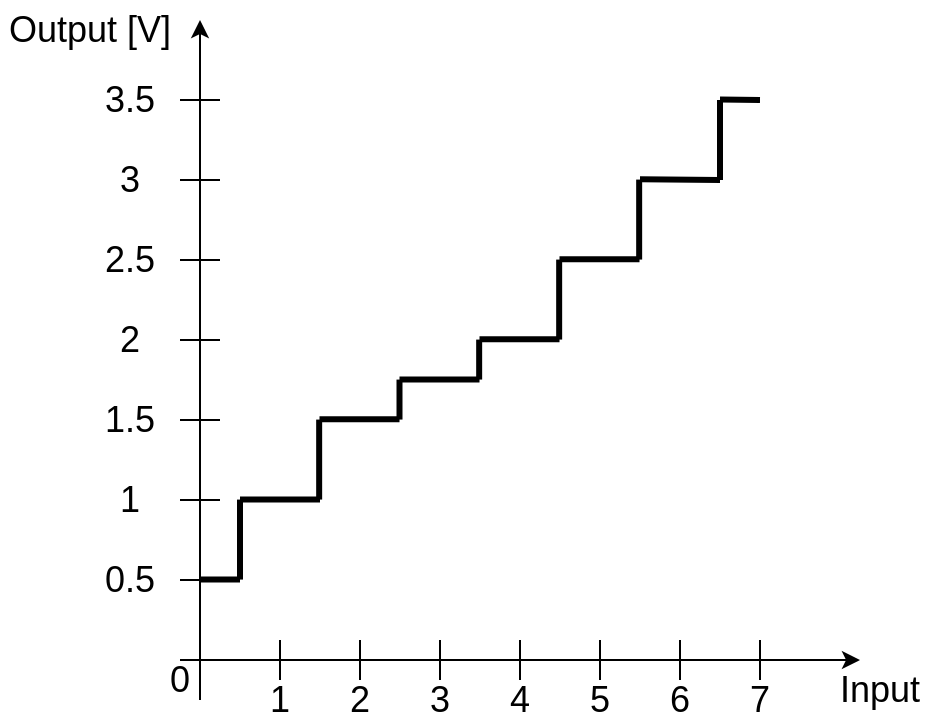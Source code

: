 <mxfile version="20.6.2" type="device"><diagram id="K8G5y-yIAL5xnPkyl_oT" name="Page-1"><mxGraphModel dx="689" dy="526" grid="1" gridSize="10" guides="1" tooltips="1" connect="1" arrows="1" fold="1" page="1" pageScale="1" pageWidth="850" pageHeight="1100" math="0" shadow="0"><root><mxCell id="0"/><mxCell id="1" parent="0"/><mxCell id="gHT6b3EMTNALTPrDNiLl-1" value="" style="endArrow=classic;html=1;rounded=0;strokeColor=default;fontColor=#000000;" parent="1" edge="1"><mxGeometry width="50" height="50" relative="1" as="geometry"><mxPoint x="200" y="500" as="sourcePoint"/><mxPoint x="200" y="160" as="targetPoint"/></mxGeometry></mxCell><mxCell id="gHT6b3EMTNALTPrDNiLl-2" value="" style="endArrow=classic;html=1;rounded=0;strokeColor=default;fontColor=#000000;" parent="1" edge="1"><mxGeometry width="50" height="50" relative="1" as="geometry"><mxPoint x="190" y="480" as="sourcePoint"/><mxPoint x="530" y="480" as="targetPoint"/></mxGeometry></mxCell><mxCell id="gHT6b3EMTNALTPrDNiLl-10" value="" style="endArrow=none;html=1;rounded=0;strokeColor=default;fontColor=#000000;" parent="1" edge="1"><mxGeometry width="50" height="50" relative="1" as="geometry"><mxPoint x="190" y="280" as="sourcePoint"/><mxPoint x="210" y="280" as="targetPoint"/></mxGeometry></mxCell><mxCell id="gHT6b3EMTNALTPrDNiLl-13" value="" style="endArrow=none;html=1;rounded=0;strokeColor=default;fontColor=#000000;" parent="1" edge="1"><mxGeometry width="50" height="50" relative="1" as="geometry"><mxPoint x="190" y="320" as="sourcePoint"/><mxPoint x="210" y="320" as="targetPoint"/></mxGeometry></mxCell><mxCell id="gHT6b3EMTNALTPrDNiLl-14" value="" style="endArrow=none;html=1;rounded=0;strokeColor=default;fontColor=#000000;" parent="1" edge="1"><mxGeometry width="50" height="50" relative="1" as="geometry"><mxPoint x="190" y="360" as="sourcePoint"/><mxPoint x="210" y="360" as="targetPoint"/></mxGeometry></mxCell><mxCell id="gHT6b3EMTNALTPrDNiLl-15" value="" style="endArrow=none;html=1;rounded=0;strokeColor=default;fontColor=#000000;" parent="1" edge="1"><mxGeometry width="50" height="50" relative="1" as="geometry"><mxPoint x="190" y="400" as="sourcePoint"/><mxPoint x="210" y="400" as="targetPoint"/></mxGeometry></mxCell><mxCell id="gHT6b3EMTNALTPrDNiLl-16" value="" style="endArrow=none;html=1;rounded=0;strokeColor=default;fontColor=#000000;" parent="1" edge="1"><mxGeometry width="50" height="50" relative="1" as="geometry"><mxPoint x="190" y="440" as="sourcePoint"/><mxPoint x="210" y="440" as="targetPoint"/></mxGeometry></mxCell><mxCell id="d6MfOMdYapzCJ277POnZ-1" value="" style="endArrow=none;html=1;rounded=0;strokeWidth=3;strokeColor=default;fontColor=#000000;" parent="1" edge="1"><mxGeometry width="50" height="50" relative="1" as="geometry"><mxPoint x="200" y="439.79" as="sourcePoint"/><mxPoint x="220" y="439.79" as="targetPoint"/></mxGeometry></mxCell><mxCell id="d6MfOMdYapzCJ277POnZ-2" value="" style="endArrow=none;html=1;rounded=0;strokeWidth=3;strokeColor=default;fontColor=#000000;" parent="1" edge="1"><mxGeometry width="50" height="50" relative="1" as="geometry"><mxPoint x="220" y="399.79" as="sourcePoint"/><mxPoint x="260" y="399.79" as="targetPoint"/></mxGeometry></mxCell><mxCell id="d6MfOMdYapzCJ277POnZ-3" value="" style="endArrow=none;html=1;rounded=0;strokeWidth=1;strokeColor=default;fontColor=#000000;" parent="1" edge="1"><mxGeometry width="50" height="50" relative="1" as="geometry"><mxPoint x="240" y="490" as="sourcePoint"/><mxPoint x="240" y="470" as="targetPoint"/></mxGeometry></mxCell><mxCell id="d6MfOMdYapzCJ277POnZ-4" value="" style="endArrow=none;html=1;rounded=0;strokeWidth=1;strokeColor=default;fontColor=#000000;" parent="1" edge="1"><mxGeometry width="50" height="50" relative="1" as="geometry"><mxPoint x="280" y="490" as="sourcePoint"/><mxPoint x="280" y="470" as="targetPoint"/></mxGeometry></mxCell><mxCell id="d6MfOMdYapzCJ277POnZ-5" value="" style="endArrow=none;html=1;rounded=0;strokeWidth=1;strokeColor=default;fontColor=#000000;" parent="1" edge="1"><mxGeometry width="50" height="50" relative="1" as="geometry"><mxPoint x="320" y="490" as="sourcePoint"/><mxPoint x="320" y="470" as="targetPoint"/></mxGeometry></mxCell><mxCell id="d6MfOMdYapzCJ277POnZ-6" value="" style="endArrow=none;html=1;rounded=0;strokeWidth=1;strokeColor=default;fontColor=#000000;" parent="1" edge="1"><mxGeometry width="50" height="50" relative="1" as="geometry"><mxPoint x="360" y="490" as="sourcePoint"/><mxPoint x="360" y="470" as="targetPoint"/></mxGeometry></mxCell><mxCell id="d6MfOMdYapzCJ277POnZ-7" value="" style="endArrow=none;html=1;rounded=0;strokeWidth=1;strokeColor=default;fontColor=#000000;" parent="1" edge="1"><mxGeometry width="50" height="50" relative="1" as="geometry"><mxPoint x="400" y="490" as="sourcePoint"/><mxPoint x="400" y="470" as="targetPoint"/></mxGeometry></mxCell><mxCell id="d6MfOMdYapzCJ277POnZ-8" value="" style="endArrow=none;html=1;rounded=0;strokeWidth=1;strokeColor=default;fontColor=#000000;" parent="1" edge="1"><mxGeometry width="50" height="50" relative="1" as="geometry"><mxPoint x="440" y="490" as="sourcePoint"/><mxPoint x="440" y="470" as="targetPoint"/></mxGeometry></mxCell><mxCell id="d6MfOMdYapzCJ277POnZ-9" value="" style="endArrow=none;html=1;rounded=0;strokeWidth=1;strokeColor=default;fontColor=#000000;" parent="1" edge="1"><mxGeometry width="50" height="50" relative="1" as="geometry"><mxPoint x="480" y="490" as="sourcePoint"/><mxPoint x="480" y="470" as="targetPoint"/></mxGeometry></mxCell><mxCell id="d6MfOMdYapzCJ277POnZ-11" value="0" style="text;html=1;strokeColor=none;fillColor=none;align=center;verticalAlign=middle;whiteSpace=wrap;rounded=0;fontSize=18;fontColor=#000000;" parent="1" vertex="1"><mxGeometry x="180" y="480" width="20" height="20" as="geometry"/></mxCell><mxCell id="d6MfOMdYapzCJ277POnZ-12" value="1" style="text;html=1;strokeColor=none;fillColor=none;align=center;verticalAlign=middle;whiteSpace=wrap;rounded=0;fontSize=18;fontColor=#000000;" parent="1" vertex="1"><mxGeometry x="230" y="490" width="20" height="20" as="geometry"/></mxCell><mxCell id="d6MfOMdYapzCJ277POnZ-13" value="2" style="text;html=1;strokeColor=none;fillColor=none;align=center;verticalAlign=middle;whiteSpace=wrap;rounded=0;fontSize=18;fontColor=#000000;" parent="1" vertex="1"><mxGeometry x="270" y="490" width="20" height="20" as="geometry"/></mxCell><mxCell id="d6MfOMdYapzCJ277POnZ-14" value="3" style="text;html=1;strokeColor=none;fillColor=none;align=center;verticalAlign=middle;whiteSpace=wrap;rounded=0;fontSize=18;fontColor=#000000;" parent="1" vertex="1"><mxGeometry x="310" y="490" width="20" height="20" as="geometry"/></mxCell><mxCell id="d6MfOMdYapzCJ277POnZ-15" value="4" style="text;html=1;strokeColor=none;fillColor=none;align=center;verticalAlign=middle;whiteSpace=wrap;rounded=0;fontSize=18;fontColor=#000000;" parent="1" vertex="1"><mxGeometry x="350" y="490" width="20" height="20" as="geometry"/></mxCell><mxCell id="d6MfOMdYapzCJ277POnZ-16" value="5" style="text;html=1;strokeColor=none;fillColor=none;align=center;verticalAlign=middle;whiteSpace=wrap;rounded=0;fontSize=18;fontColor=#000000;" parent="1" vertex="1"><mxGeometry x="390" y="490" width="20" height="20" as="geometry"/></mxCell><mxCell id="d6MfOMdYapzCJ277POnZ-17" value="6" style="text;html=1;strokeColor=none;fillColor=none;align=center;verticalAlign=middle;whiteSpace=wrap;rounded=0;fontSize=18;fontColor=#000000;" parent="1" vertex="1"><mxGeometry x="430" y="490" width="20" height="20" as="geometry"/></mxCell><mxCell id="d6MfOMdYapzCJ277POnZ-18" value="7" style="text;html=1;strokeColor=none;fillColor=none;align=center;verticalAlign=middle;whiteSpace=wrap;rounded=0;fontSize=18;fontColor=#000000;" parent="1" vertex="1"><mxGeometry x="470" y="490" width="20" height="20" as="geometry"/></mxCell><mxCell id="d6MfOMdYapzCJ277POnZ-20" value="Input" style="text;html=1;strokeColor=none;fillColor=none;align=center;verticalAlign=middle;whiteSpace=wrap;rounded=0;fontSize=18;fontColor=#000000;" parent="1" vertex="1"><mxGeometry x="510" y="480" width="60" height="30" as="geometry"/></mxCell><mxCell id="d6MfOMdYapzCJ277POnZ-21" value="Output [V]" style="text;html=1;strokeColor=none;fillColor=none;align=center;verticalAlign=middle;whiteSpace=wrap;rounded=0;fontSize=18;fontColor=#000000;" parent="1" vertex="1"><mxGeometry x="100" y="150" width="90" height="30" as="geometry"/></mxCell><mxCell id="d6MfOMdYapzCJ277POnZ-22" value="0.5" style="text;html=1;strokeColor=none;fillColor=none;align=center;verticalAlign=middle;whiteSpace=wrap;rounded=0;fontSize=18;fontColor=#000000;" parent="1" vertex="1"><mxGeometry x="150" y="430" width="30" height="20" as="geometry"/></mxCell><mxCell id="d6MfOMdYapzCJ277POnZ-23" value="1" style="text;html=1;strokeColor=none;fillColor=none;align=center;verticalAlign=middle;whiteSpace=wrap;rounded=0;fontSize=18;fontColor=#000000;" parent="1" vertex="1"><mxGeometry x="150" y="390" width="30" height="20" as="geometry"/></mxCell><mxCell id="d6MfOMdYapzCJ277POnZ-25" value="2" style="text;html=1;strokeColor=none;fillColor=none;align=center;verticalAlign=middle;whiteSpace=wrap;rounded=0;fontSize=18;fontColor=#000000;" parent="1" vertex="1"><mxGeometry x="150" y="310" width="30" height="20" as="geometry"/></mxCell><mxCell id="d6MfOMdYapzCJ277POnZ-26" value="3" style="text;html=1;strokeColor=none;fillColor=none;align=center;verticalAlign=middle;whiteSpace=wrap;rounded=0;fontSize=18;fontColor=#000000;" parent="1" vertex="1"><mxGeometry x="150" y="230" width="30" height="20" as="geometry"/></mxCell><mxCell id="d6MfOMdYapzCJ277POnZ-28" value="1.5" style="text;html=1;strokeColor=none;fillColor=none;align=center;verticalAlign=middle;whiteSpace=wrap;rounded=0;fontSize=18;fontColor=#000000;" parent="1" vertex="1"><mxGeometry x="150" y="350" width="30" height="20" as="geometry"/></mxCell><mxCell id="d6MfOMdYapzCJ277POnZ-29" value="2.5" style="text;html=1;strokeColor=none;fillColor=none;align=center;verticalAlign=middle;whiteSpace=wrap;rounded=0;fontSize=18;fontColor=#000000;" parent="1" vertex="1"><mxGeometry x="150" y="270" width="30" height="20" as="geometry"/></mxCell><mxCell id="d6MfOMdYapzCJ277POnZ-30" value="3.5" style="text;html=1;strokeColor=none;fillColor=none;align=center;verticalAlign=middle;whiteSpace=wrap;rounded=0;fontSize=18;fontColor=#000000;" parent="1" vertex="1"><mxGeometry x="150" y="190" width="30" height="20" as="geometry"/></mxCell><mxCell id="d6MfOMdYapzCJ277POnZ-33" value="" style="endArrow=none;html=1;rounded=0;strokeColor=default;fontColor=#000000;" parent="1" edge="1"><mxGeometry width="50" height="50" relative="1" as="geometry"><mxPoint x="190" y="200" as="sourcePoint"/><mxPoint x="210" y="200" as="targetPoint"/></mxGeometry></mxCell><mxCell id="d6MfOMdYapzCJ277POnZ-34" value="" style="endArrow=none;html=1;rounded=0;strokeColor=default;fontColor=#000000;" parent="1" edge="1"><mxGeometry width="50" height="50" relative="1" as="geometry"><mxPoint x="190" y="240" as="sourcePoint"/><mxPoint x="210" y="240" as="targetPoint"/></mxGeometry></mxCell><mxCell id="d6MfOMdYapzCJ277POnZ-35" value="" style="endArrow=none;html=1;rounded=0;strokeWidth=3;strokeColor=default;fontColor=#000000;" parent="1" edge="1"><mxGeometry width="50" height="50" relative="1" as="geometry"><mxPoint x="259.75" y="359.62" as="sourcePoint"/><mxPoint x="299.75" y="359.62" as="targetPoint"/></mxGeometry></mxCell><mxCell id="d6MfOMdYapzCJ277POnZ-36" value="" style="endArrow=none;html=1;rounded=0;strokeWidth=3;strokeColor=default;fontColor=#000000;" parent="1" edge="1"><mxGeometry width="50" height="50" relative="1" as="geometry"><mxPoint x="299.75" y="339.79" as="sourcePoint"/><mxPoint x="339.75" y="339.79" as="targetPoint"/></mxGeometry></mxCell><mxCell id="d6MfOMdYapzCJ277POnZ-37" value="" style="endArrow=none;html=1;rounded=0;strokeWidth=3;strokeColor=default;fontColor=#000000;" parent="1" edge="1"><mxGeometry width="50" height="50" relative="1" as="geometry"><mxPoint x="339.75" y="319.62" as="sourcePoint"/><mxPoint x="379.75" y="319.62" as="targetPoint"/></mxGeometry></mxCell><mxCell id="d6MfOMdYapzCJ277POnZ-38" value="" style="endArrow=none;html=1;rounded=0;strokeWidth=3;strokeColor=default;fontColor=#000000;" parent="1" edge="1"><mxGeometry width="50" height="50" relative="1" as="geometry"><mxPoint x="379.75" y="279.62" as="sourcePoint"/><mxPoint x="419.75" y="279.62" as="targetPoint"/></mxGeometry></mxCell><mxCell id="d6MfOMdYapzCJ277POnZ-40" value="" style="endArrow=none;html=1;rounded=0;strokeWidth=3;fontSize=18;strokeColor=default;fontColor=#000000;" parent="1" edge="1"><mxGeometry width="50" height="50" relative="1" as="geometry"><mxPoint x="220" y="439.79" as="sourcePoint"/><mxPoint x="220" y="399.79" as="targetPoint"/></mxGeometry></mxCell><mxCell id="d6MfOMdYapzCJ277POnZ-41" value="" style="endArrow=none;html=1;rounded=0;strokeWidth=3;fontSize=18;strokeColor=default;fontColor=#000000;" parent="1" edge="1"><mxGeometry width="50" height="50" relative="1" as="geometry"><mxPoint x="259.58" y="399.79" as="sourcePoint"/><mxPoint x="259.58" y="359.79" as="targetPoint"/></mxGeometry></mxCell><mxCell id="d6MfOMdYapzCJ277POnZ-42" value="" style="endArrow=none;html=1;rounded=0;strokeWidth=3;fontSize=18;strokeColor=default;fontColor=#000000;" parent="1" edge="1"><mxGeometry width="50" height="50" relative="1" as="geometry"><mxPoint x="379.58" y="319.79" as="sourcePoint"/><mxPoint x="379.58" y="279.79" as="targetPoint"/></mxGeometry></mxCell><mxCell id="d6MfOMdYapzCJ277POnZ-43" value="" style="endArrow=none;html=1;rounded=0;strokeWidth=3;fontSize=18;strokeColor=default;fontColor=#000000;" parent="1" edge="1"><mxGeometry width="50" height="50" relative="1" as="geometry"><mxPoint x="419.58" y="279.79" as="sourcePoint"/><mxPoint x="419.58" y="239.79" as="targetPoint"/></mxGeometry></mxCell><mxCell id="d6MfOMdYapzCJ277POnZ-45" value="" style="endArrow=none;html=1;rounded=0;strokeWidth=3;fontSize=18;strokeColor=default;fontColor=#000000;" parent="1" edge="1"><mxGeometry width="50" height="50" relative="1" as="geometry"><mxPoint x="299.75" y="359.79" as="sourcePoint"/><mxPoint x="299.75" y="339.79" as="targetPoint"/></mxGeometry></mxCell><mxCell id="d6MfOMdYapzCJ277POnZ-46" value="" style="endArrow=none;html=1;rounded=0;strokeWidth=3;fontSize=18;strokeColor=default;fontColor=#000000;" parent="1" edge="1"><mxGeometry width="50" height="50" relative="1" as="geometry"><mxPoint x="339.58" y="339.79" as="sourcePoint"/><mxPoint x="339.58" y="319.79" as="targetPoint"/></mxGeometry></mxCell><mxCell id="5lJGW5xWlTSCksv4Zs_9-9" value="" style="endArrow=none;html=1;rounded=0;strokeWidth=3;strokeColor=default;fontColor=#000000;" edge="1" parent="1"><mxGeometry width="50" height="50" relative="1" as="geometry"><mxPoint x="420" y="239.62" as="sourcePoint"/><mxPoint x="460" y="240" as="targetPoint"/></mxGeometry></mxCell><mxCell id="5lJGW5xWlTSCksv4Zs_9-13" value="" style="endArrow=none;html=1;rounded=0;strokeWidth=3;fontSize=18;strokeColor=default;fontColor=#000000;" edge="1" parent="1"><mxGeometry width="50" height="50" relative="1" as="geometry"><mxPoint x="460.0" y="240.0" as="sourcePoint"/><mxPoint x="460.0" y="200.0" as="targetPoint"/></mxGeometry></mxCell><mxCell id="5lJGW5xWlTSCksv4Zs_9-14" value="" style="endArrow=none;html=1;rounded=0;strokeWidth=3;strokeColor=default;fontColor=#000000;" edge="1" parent="1"><mxGeometry width="50" height="50" relative="1" as="geometry"><mxPoint x="460" y="199.75" as="sourcePoint"/><mxPoint x="480" y="200" as="targetPoint"/></mxGeometry></mxCell></root></mxGraphModel></diagram></mxfile>